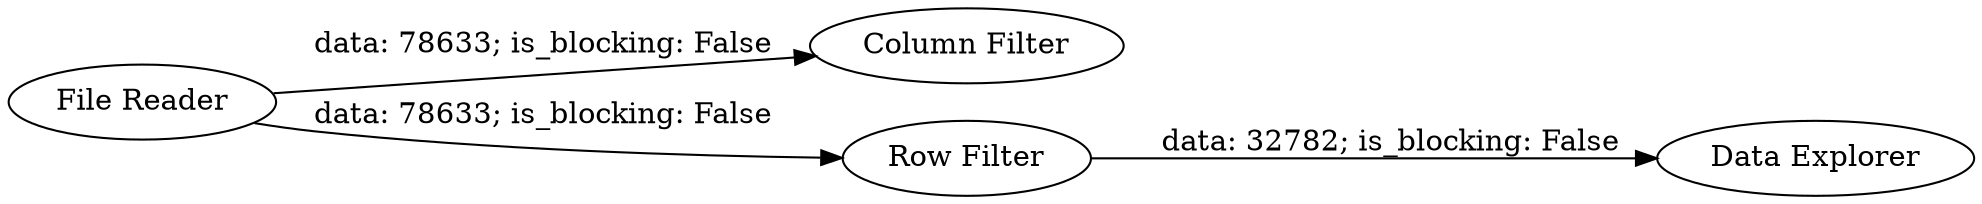 digraph {
	"-1722355464207073761_9" [label="Column Filter"]
	"-1722355464207073761_10" [label="Data Explorer"]
	"-1722355464207073761_3" [label="File Reader"]
	"-1722355464207073761_8" [label="Row Filter"]
	"-1722355464207073761_3" -> "-1722355464207073761_9" [label="data: 78633; is_blocking: False"]
	"-1722355464207073761_3" -> "-1722355464207073761_8" [label="data: 78633; is_blocking: False"]
	"-1722355464207073761_8" -> "-1722355464207073761_10" [label="data: 32782; is_blocking: False"]
	rankdir=LR
}
